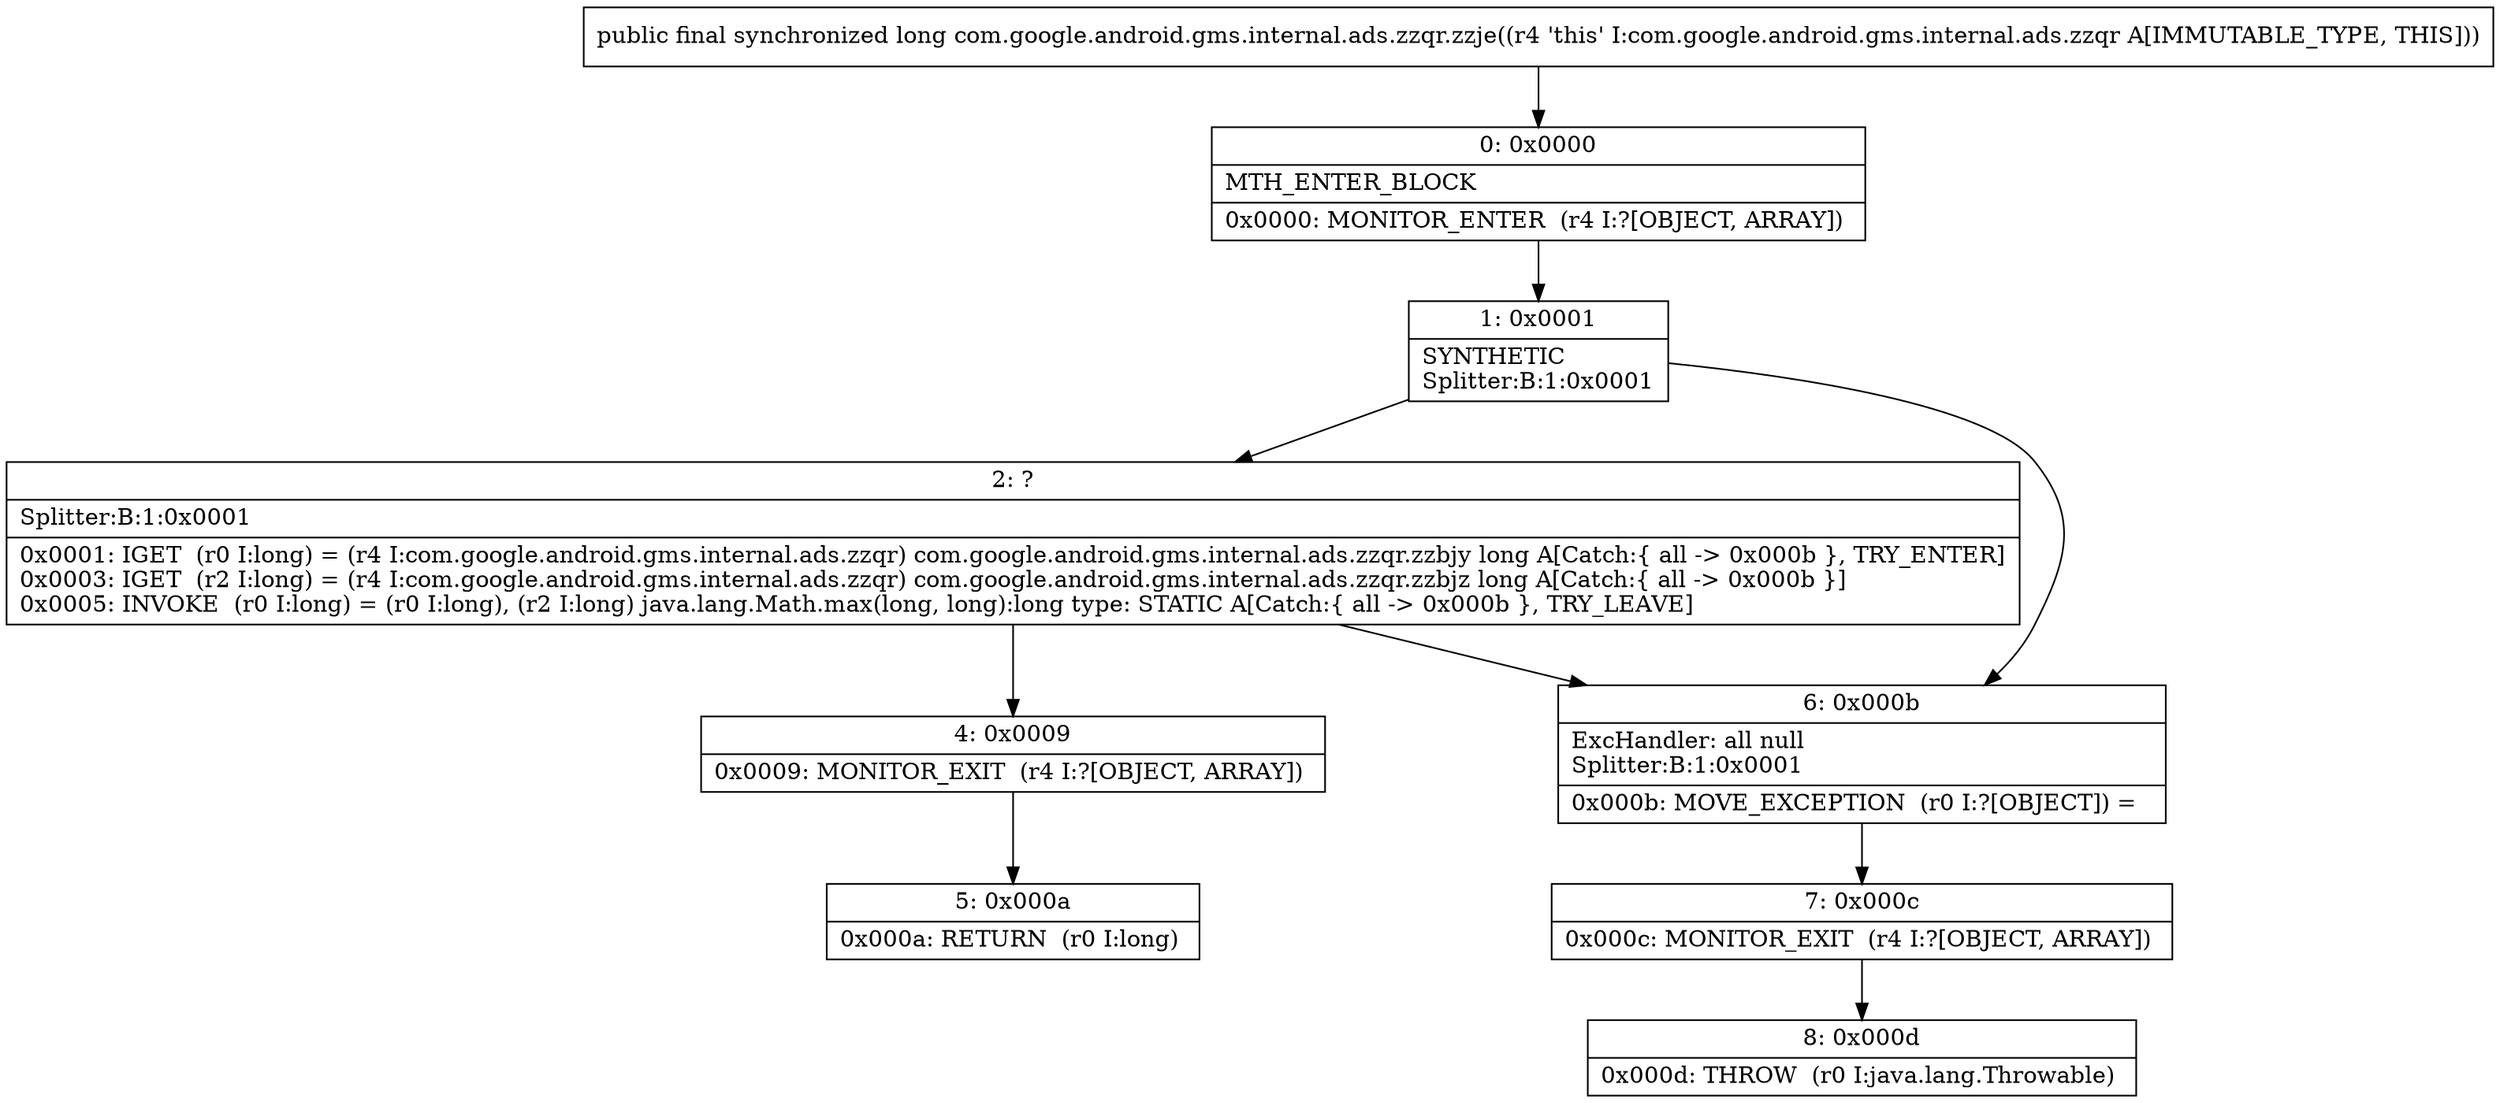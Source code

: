 digraph "CFG forcom.google.android.gms.internal.ads.zzqr.zzje()J" {
Node_0 [shape=record,label="{0\:\ 0x0000|MTH_ENTER_BLOCK\l|0x0000: MONITOR_ENTER  (r4 I:?[OBJECT, ARRAY]) \l}"];
Node_1 [shape=record,label="{1\:\ 0x0001|SYNTHETIC\lSplitter:B:1:0x0001\l}"];
Node_2 [shape=record,label="{2\:\ ?|Splitter:B:1:0x0001\l|0x0001: IGET  (r0 I:long) = (r4 I:com.google.android.gms.internal.ads.zzqr) com.google.android.gms.internal.ads.zzqr.zzbjy long A[Catch:\{ all \-\> 0x000b \}, TRY_ENTER]\l0x0003: IGET  (r2 I:long) = (r4 I:com.google.android.gms.internal.ads.zzqr) com.google.android.gms.internal.ads.zzqr.zzbjz long A[Catch:\{ all \-\> 0x000b \}]\l0x0005: INVOKE  (r0 I:long) = (r0 I:long), (r2 I:long) java.lang.Math.max(long, long):long type: STATIC A[Catch:\{ all \-\> 0x000b \}, TRY_LEAVE]\l}"];
Node_4 [shape=record,label="{4\:\ 0x0009|0x0009: MONITOR_EXIT  (r4 I:?[OBJECT, ARRAY]) \l}"];
Node_5 [shape=record,label="{5\:\ 0x000a|0x000a: RETURN  (r0 I:long) \l}"];
Node_6 [shape=record,label="{6\:\ 0x000b|ExcHandler: all null\lSplitter:B:1:0x0001\l|0x000b: MOVE_EXCEPTION  (r0 I:?[OBJECT]) =  \l}"];
Node_7 [shape=record,label="{7\:\ 0x000c|0x000c: MONITOR_EXIT  (r4 I:?[OBJECT, ARRAY]) \l}"];
Node_8 [shape=record,label="{8\:\ 0x000d|0x000d: THROW  (r0 I:java.lang.Throwable) \l}"];
MethodNode[shape=record,label="{public final synchronized long com.google.android.gms.internal.ads.zzqr.zzje((r4 'this' I:com.google.android.gms.internal.ads.zzqr A[IMMUTABLE_TYPE, THIS])) }"];
MethodNode -> Node_0;
Node_0 -> Node_1;
Node_1 -> Node_2;
Node_1 -> Node_6;
Node_2 -> Node_6;
Node_2 -> Node_4;
Node_4 -> Node_5;
Node_6 -> Node_7;
Node_7 -> Node_8;
}

